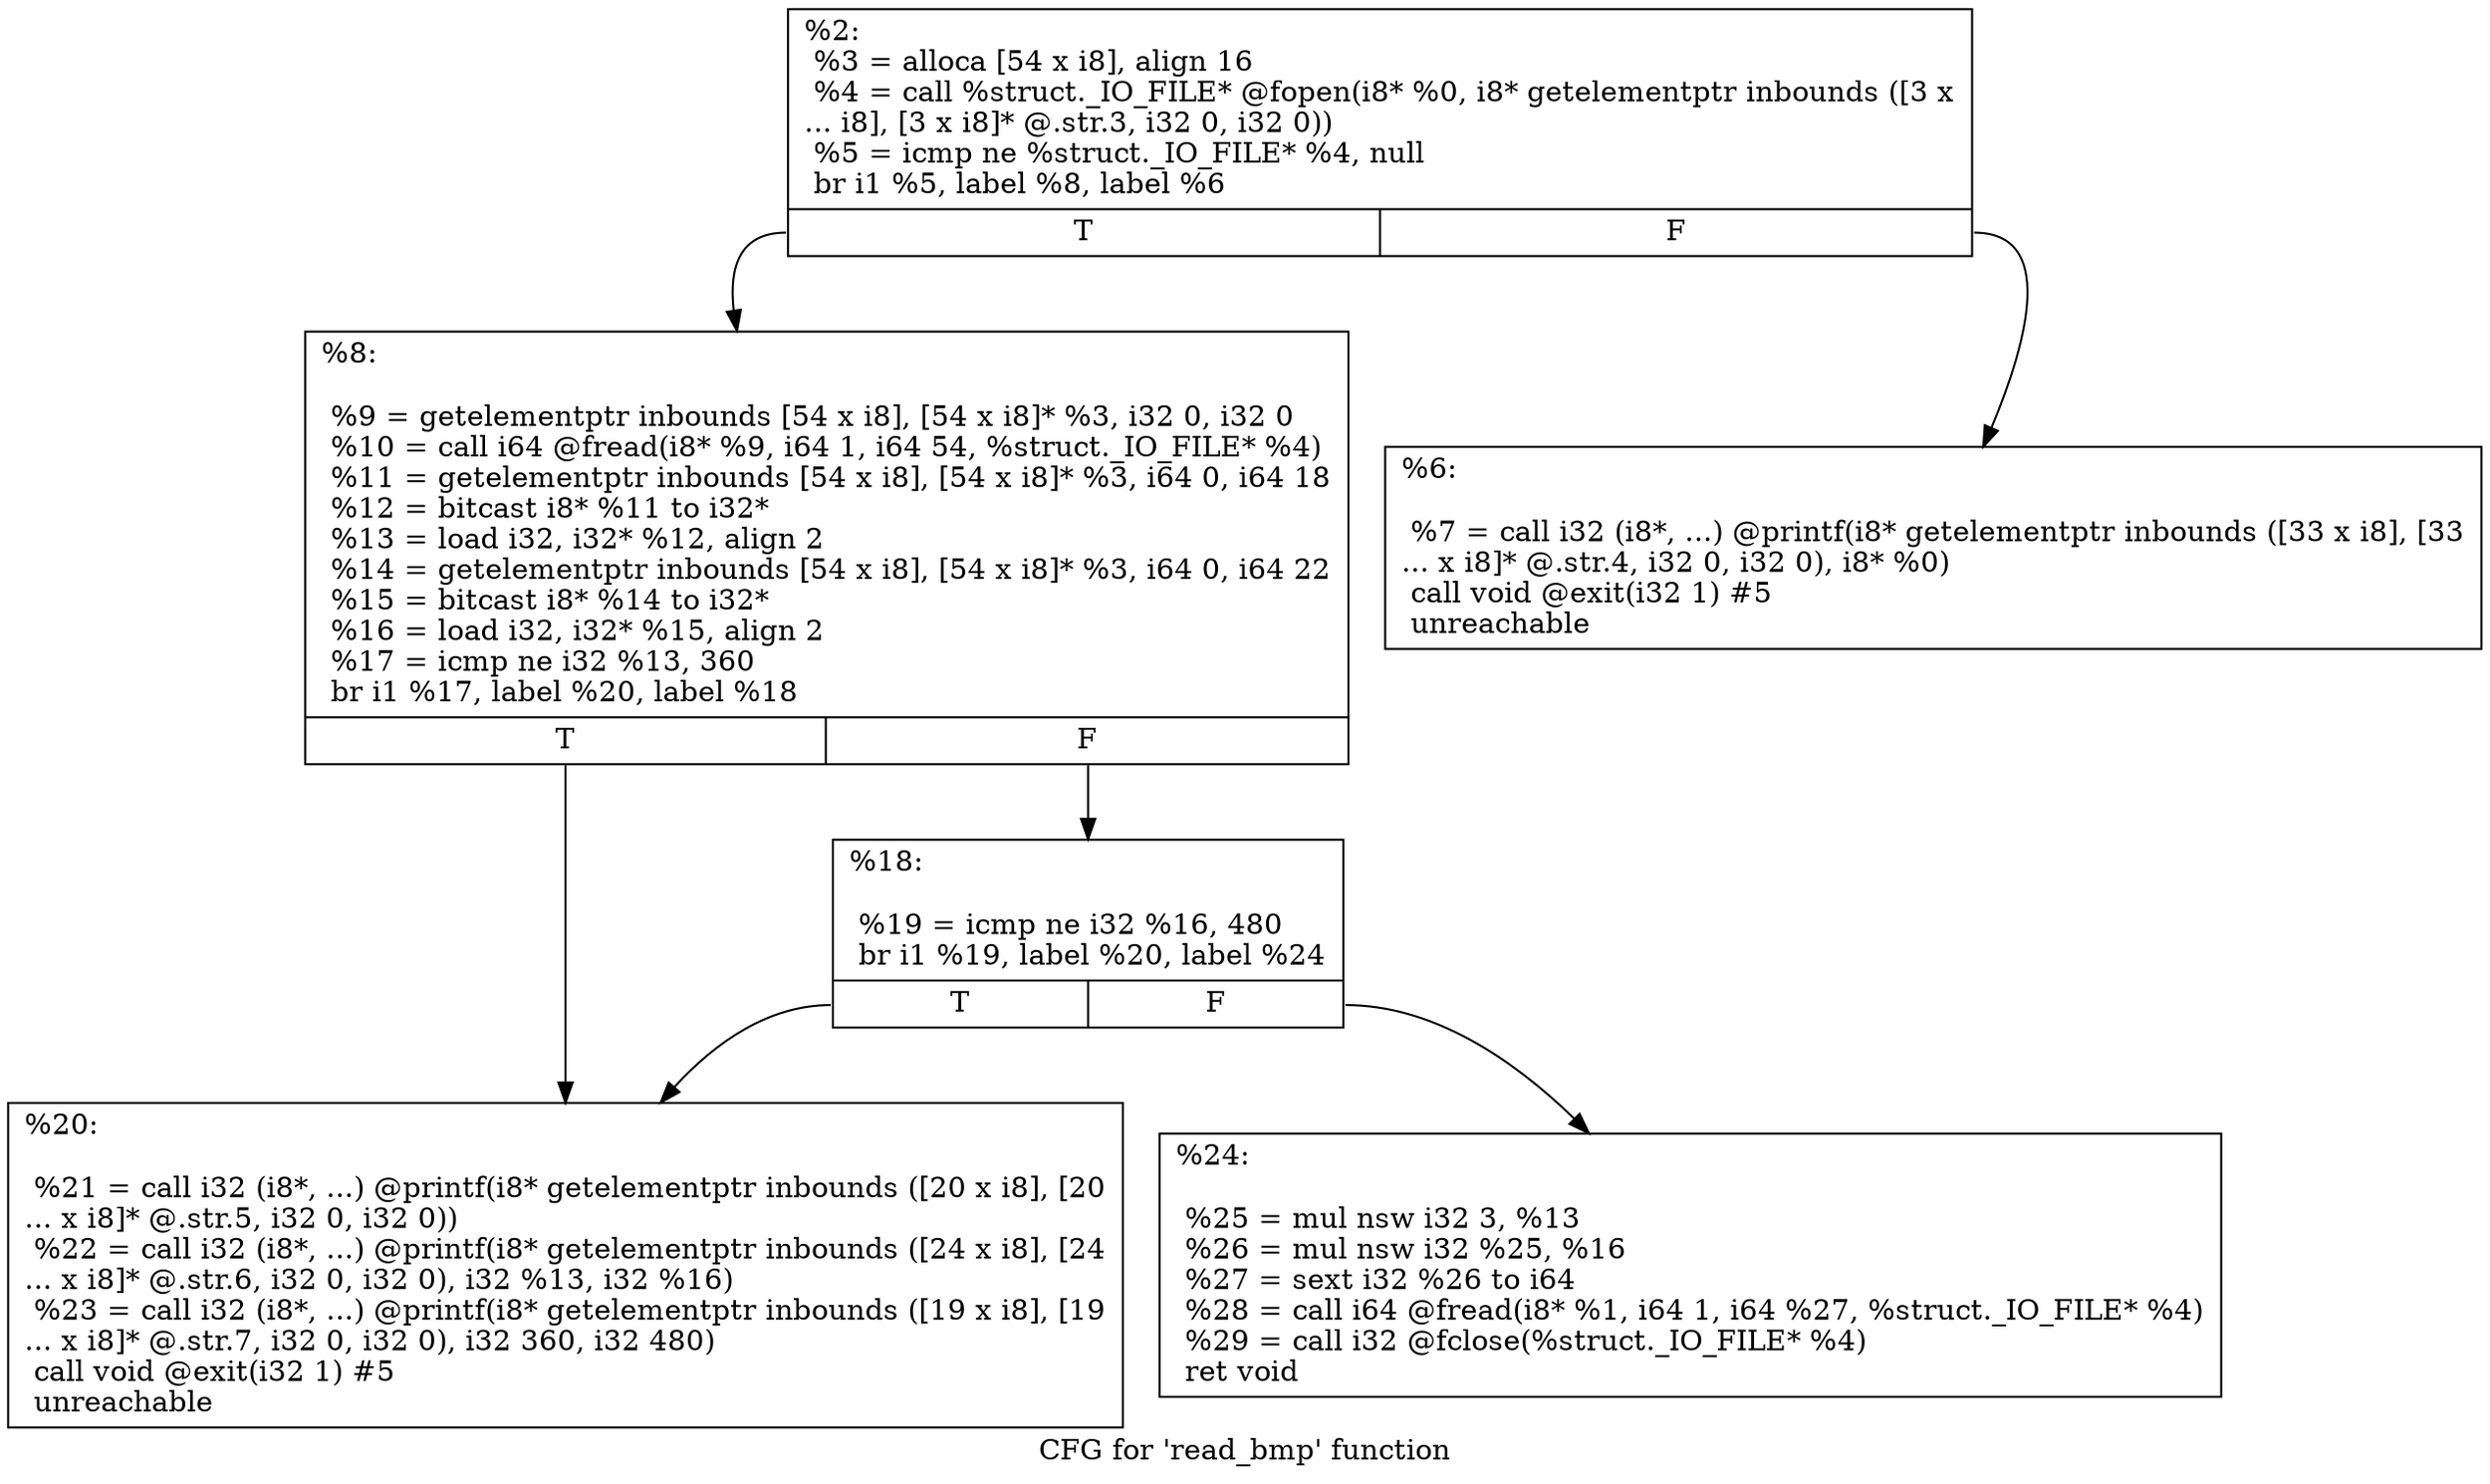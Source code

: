 digraph "CFG for 'read_bmp' function" {
	label="CFG for 'read_bmp' function";

	Node0x48ce140 [shape=record,label="{%2:\l  %3 = alloca [54 x i8], align 16\l  %4 = call %struct._IO_FILE* @fopen(i8* %0, i8* getelementptr inbounds ([3 x\l... i8], [3 x i8]* @.str.3, i32 0, i32 0))\l  %5 = icmp ne %struct._IO_FILE* %4, null\l  br i1 %5, label %8, label %6\l|{<s0>T|<s1>F}}"];
	Node0x48ce140:s0 -> Node0x48d06c0;
	Node0x48ce140:s1 -> Node0x48d04d0;
	Node0x48d04d0 [shape=record,label="{%6:\l\l  %7 = call i32 (i8*, ...) @printf(i8* getelementptr inbounds ([33 x i8], [33\l... x i8]* @.str.4, i32 0, i32 0), i8* %0)\l  call void @exit(i32 1) #5\l  unreachable\l}"];
	Node0x48d06c0 [shape=record,label="{%8:\l\l  %9 = getelementptr inbounds [54 x i8], [54 x i8]* %3, i32 0, i32 0\l  %10 = call i64 @fread(i8* %9, i64 1, i64 54, %struct._IO_FILE* %4)\l  %11 = getelementptr inbounds [54 x i8], [54 x i8]* %3, i64 0, i64 18\l  %12 = bitcast i8* %11 to i32*\l  %13 = load i32, i32* %12, align 2\l  %14 = getelementptr inbounds [54 x i8], [54 x i8]* %3, i64 0, i64 22\l  %15 = bitcast i8* %14 to i32*\l  %16 = load i32, i32* %15, align 2\l  %17 = icmp ne i32 %13, 360\l  br i1 %17, label %20, label %18\l|{<s0>T|<s1>F}}"];
	Node0x48d06c0:s0 -> Node0x48d0760;
	Node0x48d06c0:s1 -> Node0x48d0710;
	Node0x48d0710 [shape=record,label="{%18:\l\l  %19 = icmp ne i32 %16, 480\l  br i1 %19, label %20, label %24\l|{<s0>T|<s1>F}}"];
	Node0x48d0710:s0 -> Node0x48d0760;
	Node0x48d0710:s1 -> Node0x48d07b0;
	Node0x48d0760 [shape=record,label="{%20:\l\l  %21 = call i32 (i8*, ...) @printf(i8* getelementptr inbounds ([20 x i8], [20\l... x i8]* @.str.5, i32 0, i32 0))\l  %22 = call i32 (i8*, ...) @printf(i8* getelementptr inbounds ([24 x i8], [24\l... x i8]* @.str.6, i32 0, i32 0), i32 %13, i32 %16)\l  %23 = call i32 (i8*, ...) @printf(i8* getelementptr inbounds ([19 x i8], [19\l... x i8]* @.str.7, i32 0, i32 0), i32 360, i32 480)\l  call void @exit(i32 1) #5\l  unreachable\l}"];
	Node0x48d07b0 [shape=record,label="{%24:\l\l  %25 = mul nsw i32 3, %13\l  %26 = mul nsw i32 %25, %16\l  %27 = sext i32 %26 to i64\l  %28 = call i64 @fread(i8* %1, i64 1, i64 %27, %struct._IO_FILE* %4)\l  %29 = call i32 @fclose(%struct._IO_FILE* %4)\l  ret void\l}"];
}
